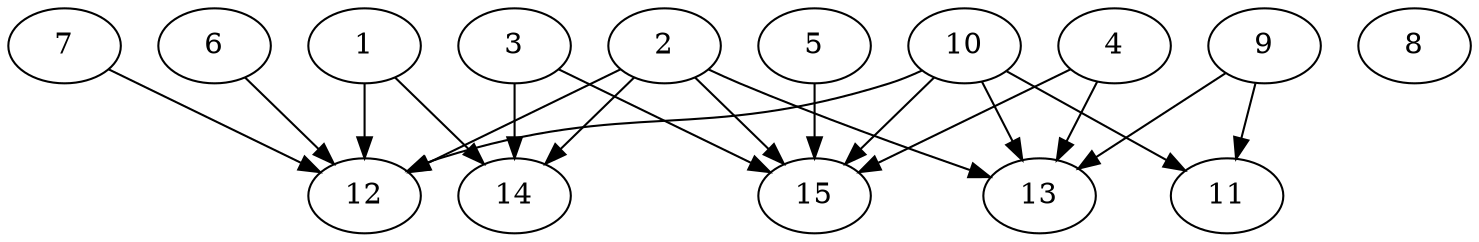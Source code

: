 // DAG automatically generated by daggen at Thu Oct  3 13:59:26 2019
// ./daggen --dot -n 15 --ccr 0.3 --fat 0.9 --regular 0.5 --density 0.9 --mindata 5242880 --maxdata 52428800 
digraph G {
  1 [size="91487573", alpha="0.07", expect_size="27446272"] 
  1 -> 12 [size ="27446272"]
  1 -> 14 [size ="27446272"]
  2 [size="128310613", alpha="0.13", expect_size="38493184"] 
  2 -> 12 [size ="38493184"]
  2 -> 13 [size ="38493184"]
  2 -> 14 [size ="38493184"]
  2 -> 15 [size ="38493184"]
  3 [size="58439680", alpha="0.10", expect_size="17531904"] 
  3 -> 14 [size ="17531904"]
  3 -> 15 [size ="17531904"]
  4 [size="114442240", alpha="0.17", expect_size="34332672"] 
  4 -> 13 [size ="34332672"]
  4 -> 15 [size ="34332672"]
  5 [size="24214187", alpha="0.13", expect_size="7264256"] 
  5 -> 15 [size ="7264256"]
  6 [size="165393067", alpha="0.19", expect_size="49617920"] 
  6 -> 12 [size ="49617920"]
  7 [size="102232747", alpha="0.15", expect_size="30669824"] 
  7 -> 12 [size ="30669824"]
  8 [size="143936853", alpha="0.01", expect_size="43181056"] 
  9 [size="20476587", alpha="0.05", expect_size="6142976"] 
  9 -> 11 [size ="6142976"]
  9 -> 13 [size ="6142976"]
  10 [size="98355200", alpha="0.14", expect_size="29506560"] 
  10 -> 11 [size ="29506560"]
  10 -> 12 [size ="29506560"]
  10 -> 13 [size ="29506560"]
  10 -> 15 [size ="29506560"]
  11 [size="17506987", alpha="0.15", expect_size="5252096"] 
  12 [size="71864320", alpha="0.15", expect_size="21559296"] 
  13 [size="171110400", alpha="0.06", expect_size="51333120"] 
  14 [size="89330347", alpha="0.19", expect_size="26799104"] 
  15 [size="61982720", alpha="0.05", expect_size="18594816"] 
}
